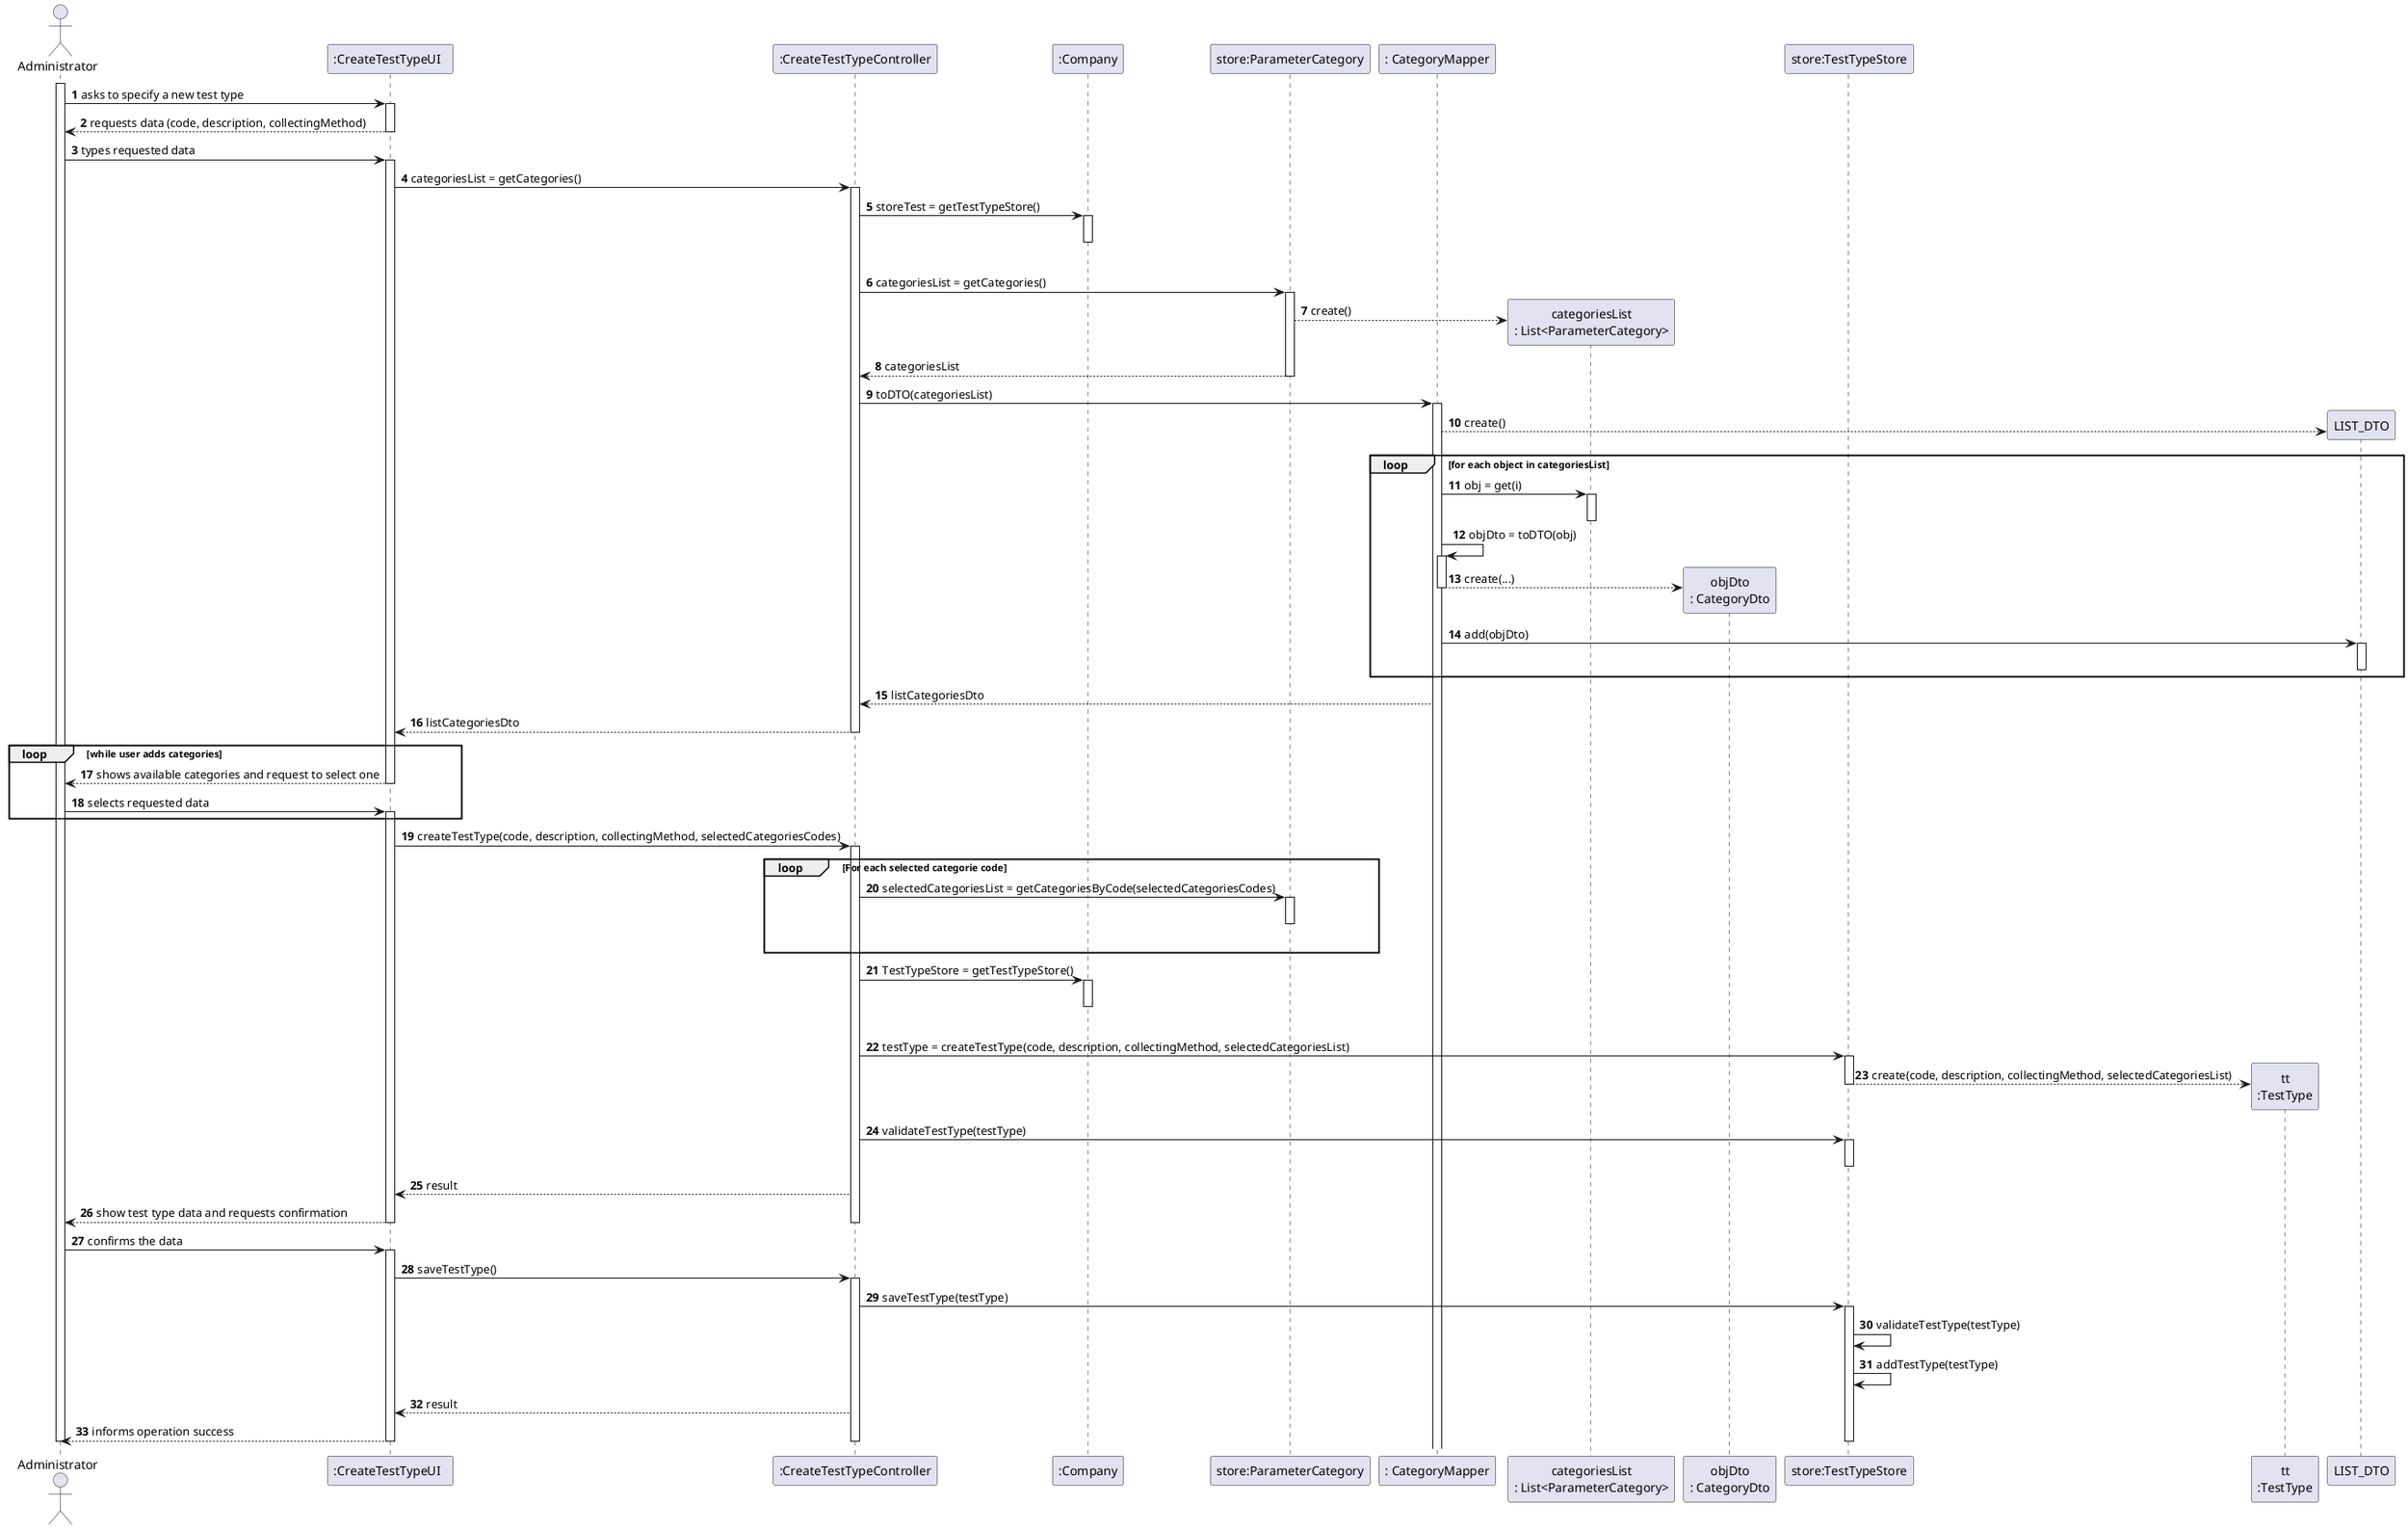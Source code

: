 @startuml
autonumber
'hide footbox
actor "Administrator" as ADM

participant ":CreateTestTypeUI  " as UI
participant ":CreateTestTypeController" as CTRL
participant ":Company" as PLAT
participant "store:ParameterCategory" as TEST_TYPE_STORE
participant ": CategoryMapper" as MAPPER
participant "categoriesList\n: List<ParameterCategory>" as LIST

participant "objDto\n: CategoryDto" as OBJ_DTO
/'participant ":Platform" as PLAT'/
participant "store:TestTypeStore" as ORG
participant "tt\n:TestType" as TAREFA


activate ADM
ADM -> UI : asks to specify a new test type
activate UI
UI --> ADM : requests data (code, description, collectingMethod)
deactivate UI

ADM -> UI : types requested data
activate UI

UI -> CTRL : categoriesList = getCategories()
activate CTRL
CTRL -> PLAT : storeTest = getTestTypeStore()
activate PLAT
|||
deactivate PLAT

CTRL -> TEST_TYPE_STORE : categoriesList = getCategories()
activate TEST_TYPE_STORE
/'|||'/

/'deactivate CTRL'/

TEST_TYPE_STORE --> LIST** : create()

TEST_TYPE_STORE --> CTRL : categoriesList

deactivate TEST_TYPE_STORE

/'deactivate CTRL'/

CTRL -> MAPPER : toDTO(categoriesList)
activate MAPPER

MAPPER --> LIST_DTO** : create()

loop for each object in categoriesList
MAPPER -> LIST : obj = get(i)
activate LIST
deactivate LIST

MAPPER -> MAPPER : objDto = toDTO(obj)
activate MAPPER

/'ADICIONAR ATRIBUTOS AO CREATE!!!!!'/
MAPPER --> OBJ_DTO** : create(...)
deactivate MAPPER

MAPPER -> LIST_DTO : add(objDto)
activate LIST_DTO
deactivate LIST_DTO
end

MAPPER --> CTRL : listCategoriesDto


CTRL --> UI : listCategoriesDto
deactivate CTRL
/'


CTRL -> PLAT : categoriesStore = getParameterCategoriyStore()
activate PLAT
|||
deactivate PLAT

CTRL -> TEST_TYPE_STORE : categoriesList = getCategories()
activate TEST_TYPE_STORE
|||
deactivate TEST_TYPE_STORE
deactivate CTRL
'/

loop while user adds categories
UI --> ADM : shows available categories and request to select one
deactivate PLAT
deactivate UI

ADM -> UI : selects requested data
activate UI
end
UI -> CTRL : createTestType(code, description, collectingMethod, selectedCategoriesCodes)
activate CTRL

/'CTRL -> PLAT : categoriesStore = getCategoriesList()
activate PLAT
|||
deactivate PLAT'/

loop For each selected categorie code
CTRL -> TEST_TYPE_STORE : selectedCategoriesList = getCategoriesByCode(selectedCategoriesCodes)
activate TEST_TYPE_STORE
|||
deactivate TEST_TYPE_STORE
end

CTRL -> PLAT : TestTypeStore = getTestTypeStore()
activate PLAT
|||
deactivate PLAT
CTRL -> ORG: testType = createTestType(code, description, collectingMethod, selectedCategoriesList)
activate ORG

ORG --> TAREFA**: create(code, description, collectingMethod, selectedCategoriesList)
deactivate ORG
CTRL -> ORG: validateTestType(testType)
activate ORG
deactivate ORG
CTRL --> UI: result

UI --> ADM: show test type data and requests confirmation
deactivate ORG
deactivate PLAT
deactivate CTRL
deactivate UI

ADM -> UI : confirms the data
activate UI
UI -> CTRL : saveTestType()
activate CTRL

CTRL -> ORG : saveTestType(testType)
activate ORG

ORG -> ORG: validateTestType(testType)
ORG -> ORG: addTestType(testType)

CTRL --> UI: result

UI --> ADM : informs operation success
deactivate ORG
deactivate CTRL
deactivate UI

deactivate ADM

@enduml
